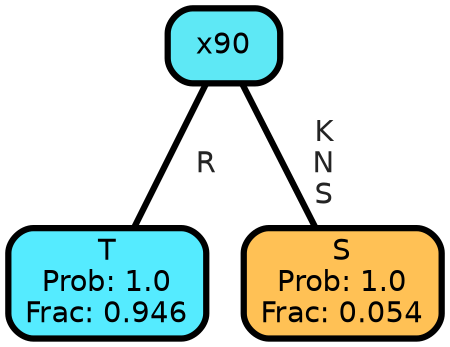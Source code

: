 graph Tree {
node [shape=box, style="filled, rounded",color="black",penwidth="3",fontcolor="black",                 fontname=helvetica] ;
graph [ranksep="0 equally", splines=straight,                 bgcolor=transparent, dpi=200] ;
edge [fontname=helvetica, fontweight=bold,fontcolor=grey14,color=black] ;
0 [label="T
Prob: 1.0
Frac: 0.946", fillcolor="#55ebff"] ;
1 [label="x90", fillcolor="#5ee8f5"] ;
2 [label="S
Prob: 1.0
Frac: 0.054", fillcolor="#ffc155"] ;
1 -- 0 [label=" R",penwidth=3] ;
1 -- 2 [label=" K\n N\n S",penwidth=3] ;
{rank = same;}}